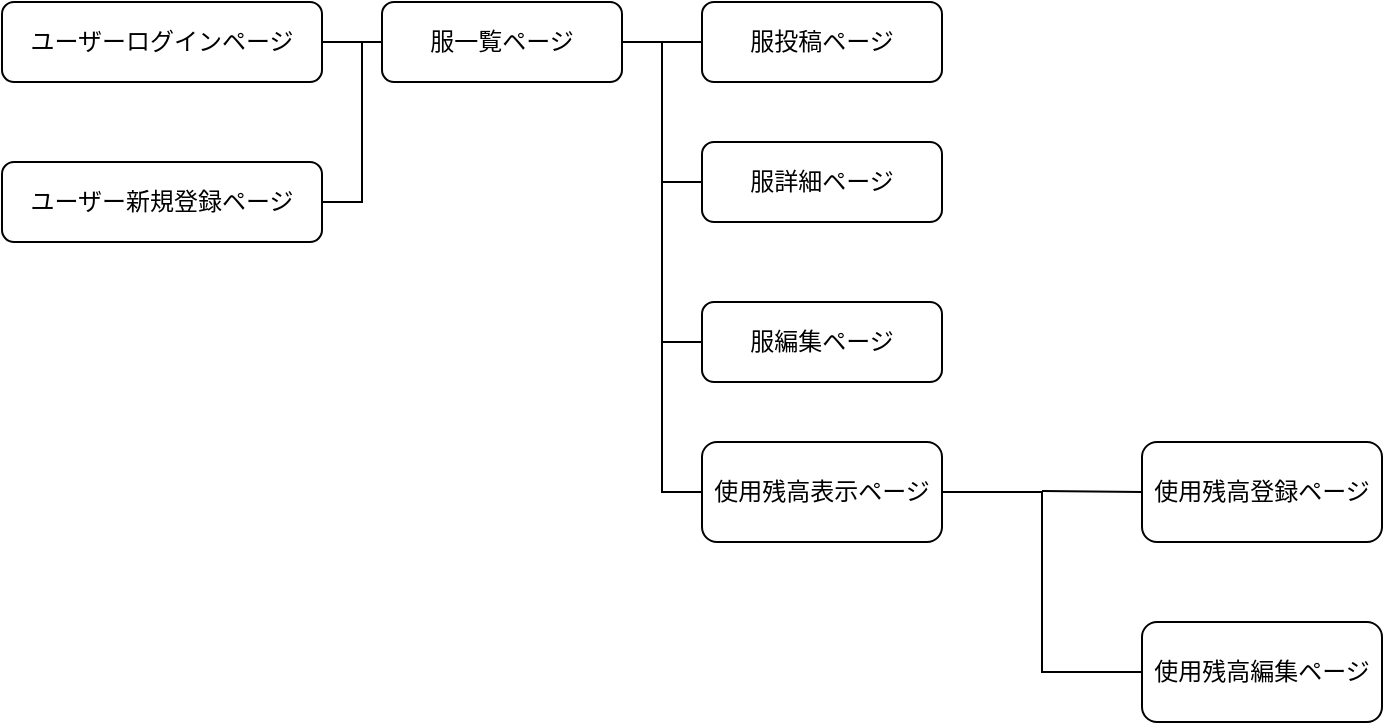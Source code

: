 <mxfile>
    <diagram id="e8bwXEawFt-QlnfEnw5w" name="ページ1">
        <mxGraphModel dx="766" dy="716" grid="1" gridSize="10" guides="1" tooltips="1" connect="1" arrows="1" fold="1" page="1" pageScale="1" pageWidth="827" pageHeight="1169" math="0" shadow="0">
            <root>
                <mxCell id="0"/>
                <mxCell id="1" parent="0"/>
                <mxCell id="14" style="edgeStyle=none;html=1;exitX=1;exitY=0.5;exitDx=0;exitDy=0;entryX=0;entryY=0.5;entryDx=0;entryDy=0;endArrow=none;endFill=0;" edge="1" parent="1" source="3" target="5">
                    <mxGeometry relative="1" as="geometry"/>
                </mxCell>
                <mxCell id="3" value="ユーザーログインページ" style="rounded=1;whiteSpace=wrap;html=1;" vertex="1" parent="1">
                    <mxGeometry x="20" y="30" width="160" height="40" as="geometry"/>
                </mxCell>
                <mxCell id="15" style="edgeStyle=none;html=1;exitX=1;exitY=0.5;exitDx=0;exitDy=0;endArrow=none;endFill=0;rounded=0;" edge="1" parent="1" source="4">
                    <mxGeometry relative="1" as="geometry">
                        <mxPoint x="200" y="50" as="targetPoint"/>
                        <Array as="points">
                            <mxPoint x="200" y="130"/>
                        </Array>
                    </mxGeometry>
                </mxCell>
                <mxCell id="4" value="ユーザー新規登録ページ" style="rounded=1;whiteSpace=wrap;html=1;" vertex="1" parent="1">
                    <mxGeometry x="20" y="110" width="160" height="40" as="geometry"/>
                </mxCell>
                <mxCell id="16" style="edgeStyle=none;rounded=0;html=1;exitX=1;exitY=0.5;exitDx=0;exitDy=0;entryX=0;entryY=0.5;entryDx=0;entryDy=0;endArrow=none;endFill=0;" edge="1" parent="1" source="5" target="6">
                    <mxGeometry relative="1" as="geometry"/>
                </mxCell>
                <mxCell id="5" value="服一覧ページ" style="rounded=1;whiteSpace=wrap;html=1;" vertex="1" parent="1">
                    <mxGeometry x="210" y="30" width="120" height="40" as="geometry"/>
                </mxCell>
                <mxCell id="6" value="服投稿ページ" style="rounded=1;whiteSpace=wrap;html=1;" vertex="1" parent="1">
                    <mxGeometry x="370" y="30" width="120" height="40" as="geometry"/>
                </mxCell>
                <mxCell id="18" style="edgeStyle=none;rounded=0;html=1;exitX=0;exitY=0.5;exitDx=0;exitDy=0;endArrow=none;endFill=0;" edge="1" parent="1" source="8">
                    <mxGeometry relative="1" as="geometry">
                        <mxPoint x="350" y="120" as="targetPoint"/>
                        <Array as="points">
                            <mxPoint x="350" y="200"/>
                        </Array>
                    </mxGeometry>
                </mxCell>
                <mxCell id="8" value="服編集ページ" style="rounded=1;whiteSpace=wrap;html=1;" vertex="1" parent="1">
                    <mxGeometry x="370" y="180" width="120" height="40" as="geometry"/>
                </mxCell>
                <mxCell id="17" style="edgeStyle=none;rounded=0;html=1;exitX=0;exitY=0.5;exitDx=0;exitDy=0;endArrow=none;endFill=0;" edge="1" parent="1" source="9">
                    <mxGeometry relative="1" as="geometry">
                        <mxPoint x="350" y="50" as="targetPoint"/>
                        <Array as="points">
                            <mxPoint x="350" y="120"/>
                        </Array>
                    </mxGeometry>
                </mxCell>
                <mxCell id="9" value="服詳細ページ" style="rounded=1;whiteSpace=wrap;html=1;" vertex="1" parent="1">
                    <mxGeometry x="370" y="100" width="120" height="40" as="geometry"/>
                </mxCell>
                <mxCell id="19" style="edgeStyle=none;rounded=0;html=1;exitX=0;exitY=0.5;exitDx=0;exitDy=0;endArrow=none;endFill=0;" edge="1" parent="1" source="10">
                    <mxGeometry relative="1" as="geometry">
                        <mxPoint x="350" y="200" as="targetPoint"/>
                        <Array as="points">
                            <mxPoint x="350" y="275"/>
                        </Array>
                    </mxGeometry>
                </mxCell>
                <mxCell id="20" style="edgeStyle=none;rounded=0;html=1;exitX=1;exitY=0.5;exitDx=0;exitDy=0;entryX=0;entryY=0.5;entryDx=0;entryDy=0;endArrow=none;endFill=0;" edge="1" parent="1" source="10" target="12">
                    <mxGeometry relative="1" as="geometry">
                        <Array as="points">
                            <mxPoint x="540" y="275"/>
                            <mxPoint x="540" y="365"/>
                        </Array>
                    </mxGeometry>
                </mxCell>
                <mxCell id="10" value="使用残高表示ページ" style="rounded=1;whiteSpace=wrap;html=1;" vertex="1" parent="1">
                    <mxGeometry x="370" y="250" width="120" height="50" as="geometry"/>
                </mxCell>
                <mxCell id="25" style="edgeStyle=none;rounded=0;html=1;exitX=0;exitY=0.5;exitDx=0;exitDy=0;endArrow=none;endFill=0;" edge="1" parent="1" source="11">
                    <mxGeometry relative="1" as="geometry">
                        <mxPoint x="540" y="274.526" as="targetPoint"/>
                    </mxGeometry>
                </mxCell>
                <mxCell id="11" value="使用残高登録ページ" style="rounded=1;whiteSpace=wrap;html=1;" vertex="1" parent="1">
                    <mxGeometry x="590" y="250" width="120" height="50" as="geometry"/>
                </mxCell>
                <mxCell id="12" value="使用残高編集ページ" style="rounded=1;whiteSpace=wrap;html=1;" vertex="1" parent="1">
                    <mxGeometry x="590" y="340" width="120" height="50" as="geometry"/>
                </mxCell>
            </root>
        </mxGraphModel>
    </diagram>
</mxfile>
